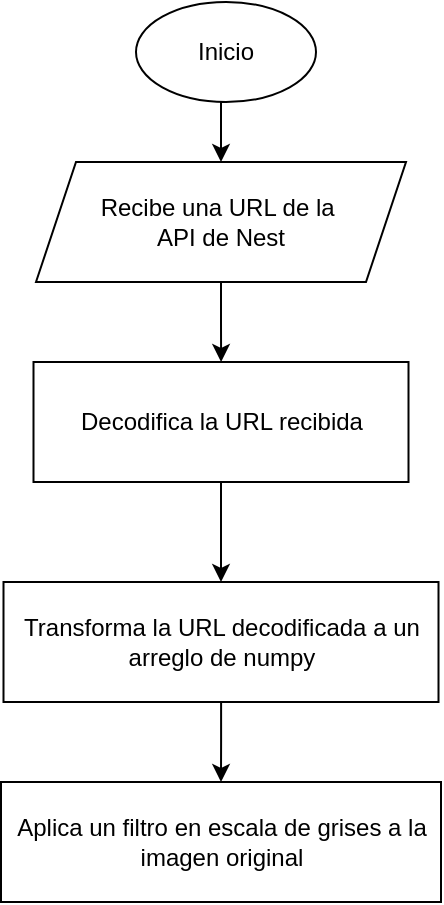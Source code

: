 <mxfile version="26.1.0">
  <diagram id="C5RBs43oDa-KdzZeNtuy" name="Page-1">
    <mxGraphModel dx="1426" dy="781" grid="1" gridSize="10" guides="1" tooltips="1" connect="1" arrows="1" fold="1" page="1" pageScale="1" pageWidth="827" pageHeight="1169" math="0" shadow="0">
      <root>
        <mxCell id="WIyWlLk6GJQsqaUBKTNV-0" />
        <mxCell id="WIyWlLk6GJQsqaUBKTNV-1" parent="WIyWlLk6GJQsqaUBKTNV-0" />
        <mxCell id="R4BwSNrIrO0T85q8sav3-6" style="edgeStyle=orthogonalEdgeStyle;rounded=0;orthogonalLoop=1;jettySize=auto;html=1;exitX=0.5;exitY=1;exitDx=0;exitDy=0;entryX=0.5;entryY=0;entryDx=0;entryDy=0;" edge="1" parent="WIyWlLk6GJQsqaUBKTNV-1" source="R4BwSNrIrO0T85q8sav3-0" target="R4BwSNrIrO0T85q8sav3-1">
          <mxGeometry relative="1" as="geometry" />
        </mxCell>
        <mxCell id="R4BwSNrIrO0T85q8sav3-0" value="Inicio" style="ellipse;whiteSpace=wrap;html=1;" vertex="1" parent="WIyWlLk6GJQsqaUBKTNV-1">
          <mxGeometry x="330" y="80" width="90" height="50" as="geometry" />
        </mxCell>
        <mxCell id="R4BwSNrIrO0T85q8sav3-3" value="" style="edgeStyle=orthogonalEdgeStyle;rounded=0;orthogonalLoop=1;jettySize=auto;html=1;" edge="1" parent="WIyWlLk6GJQsqaUBKTNV-1" source="R4BwSNrIrO0T85q8sav3-1" target="R4BwSNrIrO0T85q8sav3-2">
          <mxGeometry relative="1" as="geometry" />
        </mxCell>
        <mxCell id="R4BwSNrIrO0T85q8sav3-1" value="Recibe una URL de la&amp;nbsp;&lt;div&gt;API de Nest&lt;/div&gt;" style="shape=parallelogram;perimeter=parallelogramPerimeter;whiteSpace=wrap;html=1;fixedSize=1;" vertex="1" parent="WIyWlLk6GJQsqaUBKTNV-1">
          <mxGeometry x="280" y="160" width="185" height="60" as="geometry" />
        </mxCell>
        <mxCell id="R4BwSNrIrO0T85q8sav3-5" value="" style="edgeStyle=orthogonalEdgeStyle;rounded=0;orthogonalLoop=1;jettySize=auto;html=1;" edge="1" parent="WIyWlLk6GJQsqaUBKTNV-1" source="R4BwSNrIrO0T85q8sav3-2" target="R4BwSNrIrO0T85q8sav3-4">
          <mxGeometry relative="1" as="geometry" />
        </mxCell>
        <mxCell id="R4BwSNrIrO0T85q8sav3-2" value="Decodifica la URL recibida" style="whiteSpace=wrap;html=1;" vertex="1" parent="WIyWlLk6GJQsqaUBKTNV-1">
          <mxGeometry x="278.75" y="260" width="187.5" height="60" as="geometry" />
        </mxCell>
        <mxCell id="R4BwSNrIrO0T85q8sav3-8" value="" style="edgeStyle=orthogonalEdgeStyle;rounded=0;orthogonalLoop=1;jettySize=auto;html=1;" edge="1" parent="WIyWlLk6GJQsqaUBKTNV-1" source="R4BwSNrIrO0T85q8sav3-4" target="R4BwSNrIrO0T85q8sav3-7">
          <mxGeometry relative="1" as="geometry" />
        </mxCell>
        <mxCell id="R4BwSNrIrO0T85q8sav3-4" value="Transforma la URL decodificada a un arreglo de numpy" style="whiteSpace=wrap;html=1;" vertex="1" parent="WIyWlLk6GJQsqaUBKTNV-1">
          <mxGeometry x="263.75" y="370" width="217.5" height="60" as="geometry" />
        </mxCell>
        <mxCell id="R4BwSNrIrO0T85q8sav3-7" value="Aplica un filtro en escala de grises a la imagen original" style="whiteSpace=wrap;html=1;" vertex="1" parent="WIyWlLk6GJQsqaUBKTNV-1">
          <mxGeometry x="262.5" y="470" width="220" height="60" as="geometry" />
        </mxCell>
      </root>
    </mxGraphModel>
  </diagram>
</mxfile>
